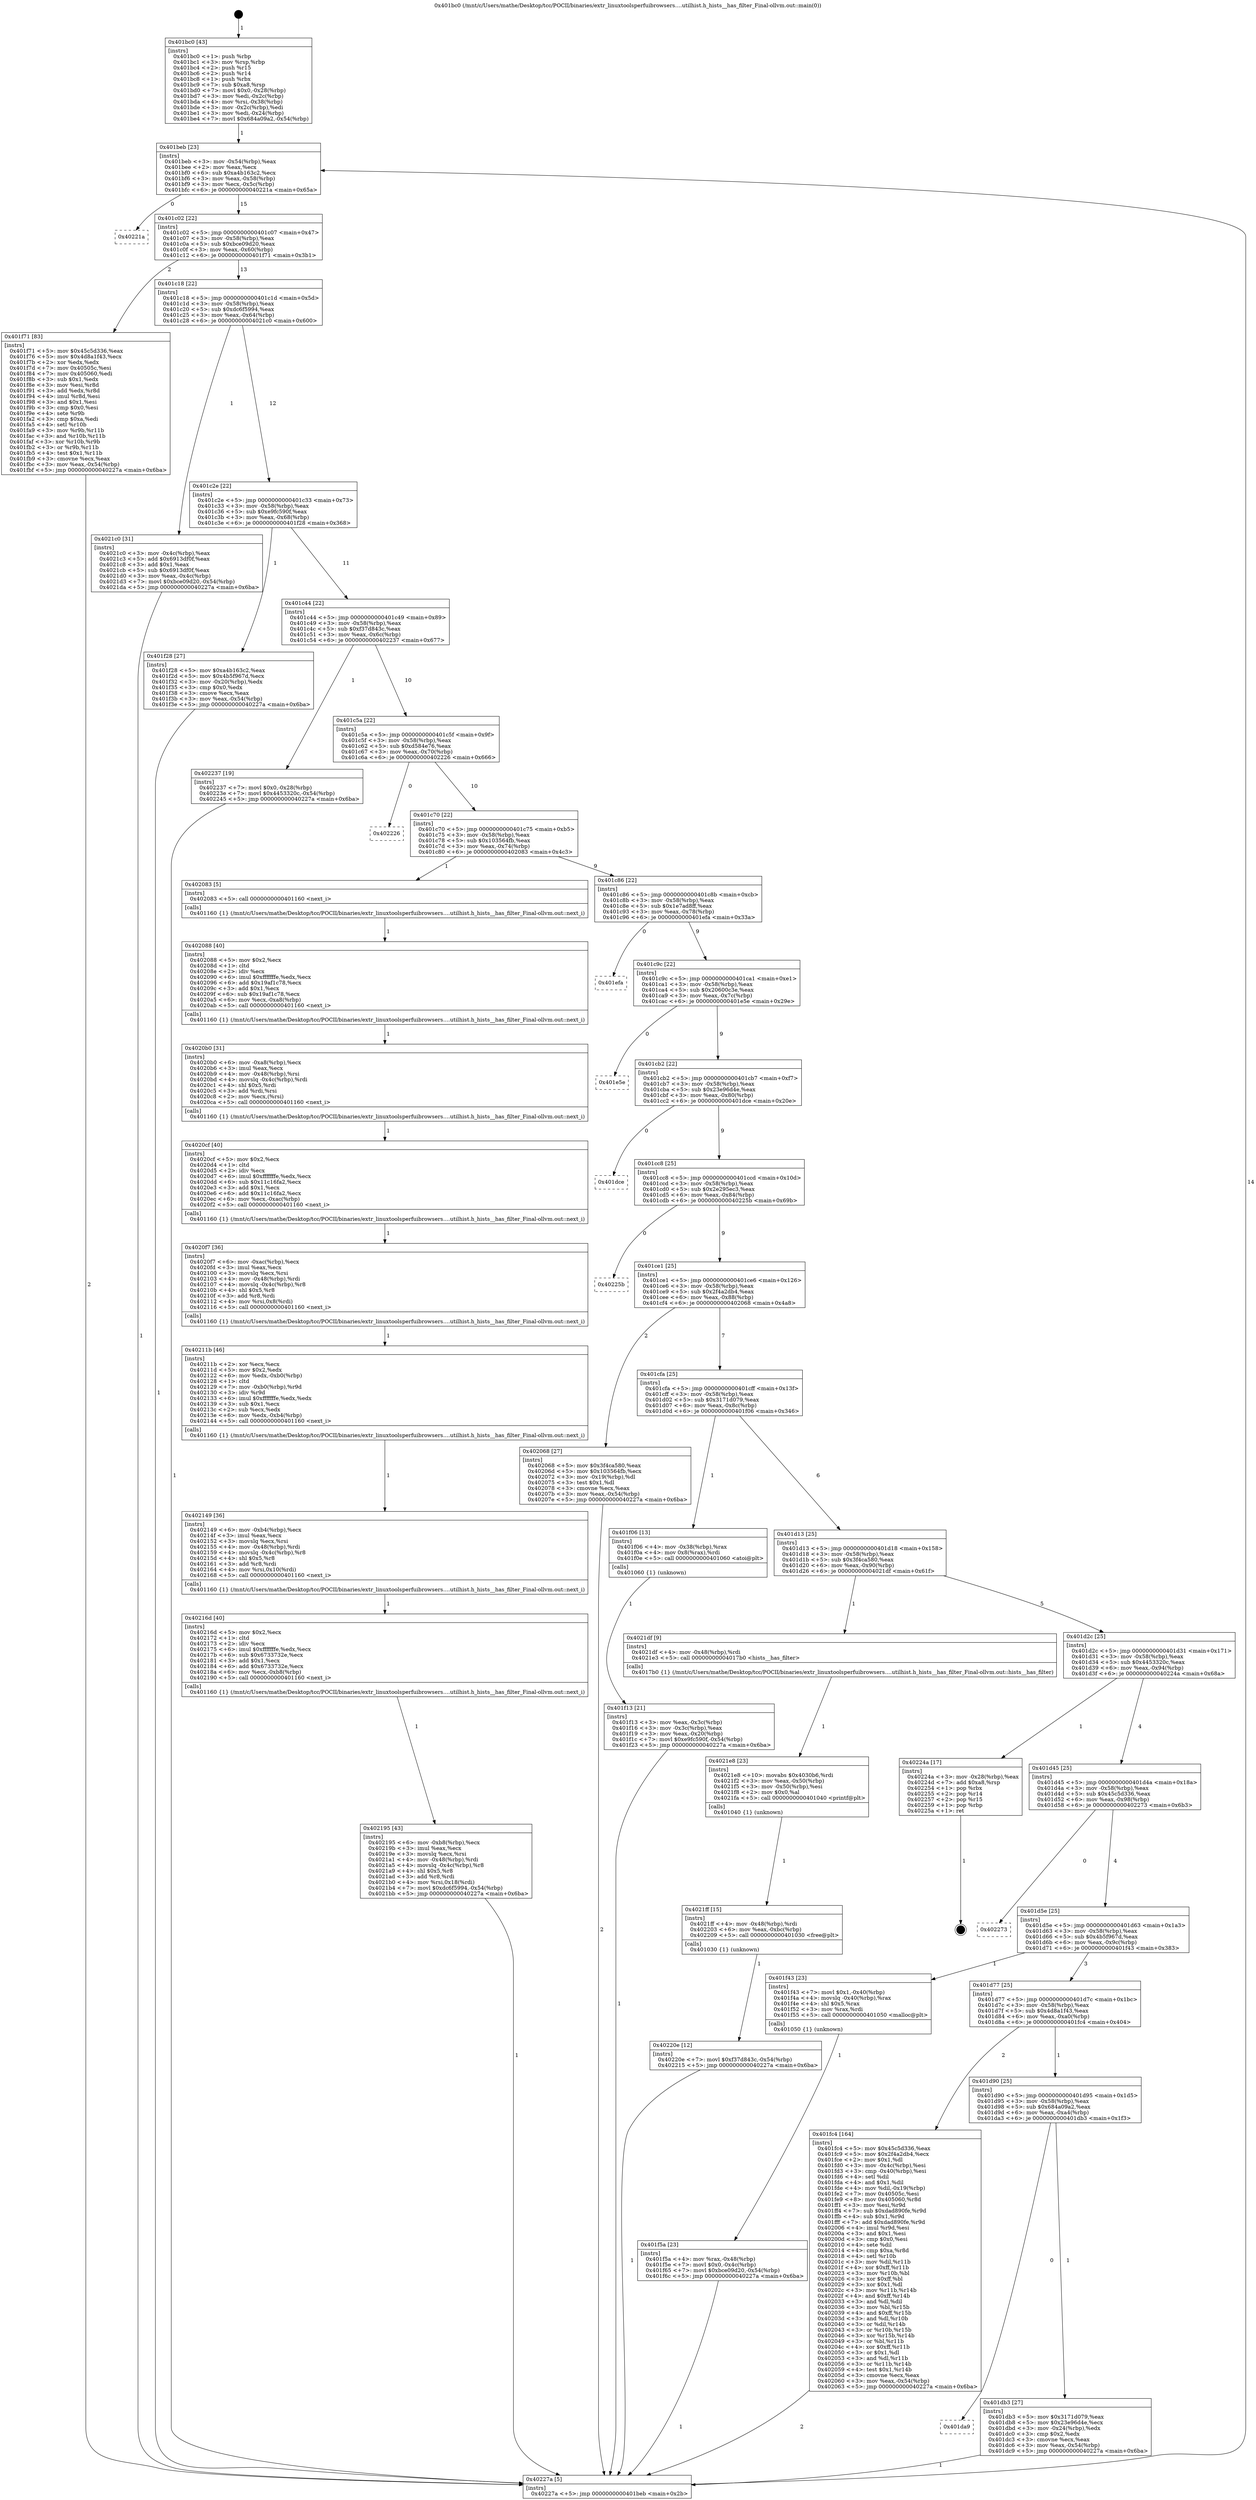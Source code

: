 digraph "0x401bc0" {
  label = "0x401bc0 (/mnt/c/Users/mathe/Desktop/tcc/POCII/binaries/extr_linuxtoolsperfuibrowsers....utilhist.h_hists__has_filter_Final-ollvm.out::main(0))"
  labelloc = "t"
  node[shape=record]

  Entry [label="",width=0.3,height=0.3,shape=circle,fillcolor=black,style=filled]
  "0x401beb" [label="{
     0x401beb [23]\l
     | [instrs]\l
     &nbsp;&nbsp;0x401beb \<+3\>: mov -0x54(%rbp),%eax\l
     &nbsp;&nbsp;0x401bee \<+2\>: mov %eax,%ecx\l
     &nbsp;&nbsp;0x401bf0 \<+6\>: sub $0xa4b163c2,%ecx\l
     &nbsp;&nbsp;0x401bf6 \<+3\>: mov %eax,-0x58(%rbp)\l
     &nbsp;&nbsp;0x401bf9 \<+3\>: mov %ecx,-0x5c(%rbp)\l
     &nbsp;&nbsp;0x401bfc \<+6\>: je 000000000040221a \<main+0x65a\>\l
  }"]
  "0x40221a" [label="{
     0x40221a\l
  }", style=dashed]
  "0x401c02" [label="{
     0x401c02 [22]\l
     | [instrs]\l
     &nbsp;&nbsp;0x401c02 \<+5\>: jmp 0000000000401c07 \<main+0x47\>\l
     &nbsp;&nbsp;0x401c07 \<+3\>: mov -0x58(%rbp),%eax\l
     &nbsp;&nbsp;0x401c0a \<+5\>: sub $0xbce09d20,%eax\l
     &nbsp;&nbsp;0x401c0f \<+3\>: mov %eax,-0x60(%rbp)\l
     &nbsp;&nbsp;0x401c12 \<+6\>: je 0000000000401f71 \<main+0x3b1\>\l
  }"]
  Exit [label="",width=0.3,height=0.3,shape=circle,fillcolor=black,style=filled,peripheries=2]
  "0x401f71" [label="{
     0x401f71 [83]\l
     | [instrs]\l
     &nbsp;&nbsp;0x401f71 \<+5\>: mov $0x45c5d336,%eax\l
     &nbsp;&nbsp;0x401f76 \<+5\>: mov $0x4d8a1f43,%ecx\l
     &nbsp;&nbsp;0x401f7b \<+2\>: xor %edx,%edx\l
     &nbsp;&nbsp;0x401f7d \<+7\>: mov 0x40505c,%esi\l
     &nbsp;&nbsp;0x401f84 \<+7\>: mov 0x405060,%edi\l
     &nbsp;&nbsp;0x401f8b \<+3\>: sub $0x1,%edx\l
     &nbsp;&nbsp;0x401f8e \<+3\>: mov %esi,%r8d\l
     &nbsp;&nbsp;0x401f91 \<+3\>: add %edx,%r8d\l
     &nbsp;&nbsp;0x401f94 \<+4\>: imul %r8d,%esi\l
     &nbsp;&nbsp;0x401f98 \<+3\>: and $0x1,%esi\l
     &nbsp;&nbsp;0x401f9b \<+3\>: cmp $0x0,%esi\l
     &nbsp;&nbsp;0x401f9e \<+4\>: sete %r9b\l
     &nbsp;&nbsp;0x401fa2 \<+3\>: cmp $0xa,%edi\l
     &nbsp;&nbsp;0x401fa5 \<+4\>: setl %r10b\l
     &nbsp;&nbsp;0x401fa9 \<+3\>: mov %r9b,%r11b\l
     &nbsp;&nbsp;0x401fac \<+3\>: and %r10b,%r11b\l
     &nbsp;&nbsp;0x401faf \<+3\>: xor %r10b,%r9b\l
     &nbsp;&nbsp;0x401fb2 \<+3\>: or %r9b,%r11b\l
     &nbsp;&nbsp;0x401fb5 \<+4\>: test $0x1,%r11b\l
     &nbsp;&nbsp;0x401fb9 \<+3\>: cmovne %ecx,%eax\l
     &nbsp;&nbsp;0x401fbc \<+3\>: mov %eax,-0x54(%rbp)\l
     &nbsp;&nbsp;0x401fbf \<+5\>: jmp 000000000040227a \<main+0x6ba\>\l
  }"]
  "0x401c18" [label="{
     0x401c18 [22]\l
     | [instrs]\l
     &nbsp;&nbsp;0x401c18 \<+5\>: jmp 0000000000401c1d \<main+0x5d\>\l
     &nbsp;&nbsp;0x401c1d \<+3\>: mov -0x58(%rbp),%eax\l
     &nbsp;&nbsp;0x401c20 \<+5\>: sub $0xdc6f5994,%eax\l
     &nbsp;&nbsp;0x401c25 \<+3\>: mov %eax,-0x64(%rbp)\l
     &nbsp;&nbsp;0x401c28 \<+6\>: je 00000000004021c0 \<main+0x600\>\l
  }"]
  "0x40220e" [label="{
     0x40220e [12]\l
     | [instrs]\l
     &nbsp;&nbsp;0x40220e \<+7\>: movl $0xf37d843c,-0x54(%rbp)\l
     &nbsp;&nbsp;0x402215 \<+5\>: jmp 000000000040227a \<main+0x6ba\>\l
  }"]
  "0x4021c0" [label="{
     0x4021c0 [31]\l
     | [instrs]\l
     &nbsp;&nbsp;0x4021c0 \<+3\>: mov -0x4c(%rbp),%eax\l
     &nbsp;&nbsp;0x4021c3 \<+5\>: add $0x6913df0f,%eax\l
     &nbsp;&nbsp;0x4021c8 \<+3\>: add $0x1,%eax\l
     &nbsp;&nbsp;0x4021cb \<+5\>: sub $0x6913df0f,%eax\l
     &nbsp;&nbsp;0x4021d0 \<+3\>: mov %eax,-0x4c(%rbp)\l
     &nbsp;&nbsp;0x4021d3 \<+7\>: movl $0xbce09d20,-0x54(%rbp)\l
     &nbsp;&nbsp;0x4021da \<+5\>: jmp 000000000040227a \<main+0x6ba\>\l
  }"]
  "0x401c2e" [label="{
     0x401c2e [22]\l
     | [instrs]\l
     &nbsp;&nbsp;0x401c2e \<+5\>: jmp 0000000000401c33 \<main+0x73\>\l
     &nbsp;&nbsp;0x401c33 \<+3\>: mov -0x58(%rbp),%eax\l
     &nbsp;&nbsp;0x401c36 \<+5\>: sub $0xe9fc590f,%eax\l
     &nbsp;&nbsp;0x401c3b \<+3\>: mov %eax,-0x68(%rbp)\l
     &nbsp;&nbsp;0x401c3e \<+6\>: je 0000000000401f28 \<main+0x368\>\l
  }"]
  "0x4021ff" [label="{
     0x4021ff [15]\l
     | [instrs]\l
     &nbsp;&nbsp;0x4021ff \<+4\>: mov -0x48(%rbp),%rdi\l
     &nbsp;&nbsp;0x402203 \<+6\>: mov %eax,-0xbc(%rbp)\l
     &nbsp;&nbsp;0x402209 \<+5\>: call 0000000000401030 \<free@plt\>\l
     | [calls]\l
     &nbsp;&nbsp;0x401030 \{1\} (unknown)\l
  }"]
  "0x401f28" [label="{
     0x401f28 [27]\l
     | [instrs]\l
     &nbsp;&nbsp;0x401f28 \<+5\>: mov $0xa4b163c2,%eax\l
     &nbsp;&nbsp;0x401f2d \<+5\>: mov $0x4b5f967d,%ecx\l
     &nbsp;&nbsp;0x401f32 \<+3\>: mov -0x20(%rbp),%edx\l
     &nbsp;&nbsp;0x401f35 \<+3\>: cmp $0x0,%edx\l
     &nbsp;&nbsp;0x401f38 \<+3\>: cmove %ecx,%eax\l
     &nbsp;&nbsp;0x401f3b \<+3\>: mov %eax,-0x54(%rbp)\l
     &nbsp;&nbsp;0x401f3e \<+5\>: jmp 000000000040227a \<main+0x6ba\>\l
  }"]
  "0x401c44" [label="{
     0x401c44 [22]\l
     | [instrs]\l
     &nbsp;&nbsp;0x401c44 \<+5\>: jmp 0000000000401c49 \<main+0x89\>\l
     &nbsp;&nbsp;0x401c49 \<+3\>: mov -0x58(%rbp),%eax\l
     &nbsp;&nbsp;0x401c4c \<+5\>: sub $0xf37d843c,%eax\l
     &nbsp;&nbsp;0x401c51 \<+3\>: mov %eax,-0x6c(%rbp)\l
     &nbsp;&nbsp;0x401c54 \<+6\>: je 0000000000402237 \<main+0x677\>\l
  }"]
  "0x4021e8" [label="{
     0x4021e8 [23]\l
     | [instrs]\l
     &nbsp;&nbsp;0x4021e8 \<+10\>: movabs $0x4030b6,%rdi\l
     &nbsp;&nbsp;0x4021f2 \<+3\>: mov %eax,-0x50(%rbp)\l
     &nbsp;&nbsp;0x4021f5 \<+3\>: mov -0x50(%rbp),%esi\l
     &nbsp;&nbsp;0x4021f8 \<+2\>: mov $0x0,%al\l
     &nbsp;&nbsp;0x4021fa \<+5\>: call 0000000000401040 \<printf@plt\>\l
     | [calls]\l
     &nbsp;&nbsp;0x401040 \{1\} (unknown)\l
  }"]
  "0x402237" [label="{
     0x402237 [19]\l
     | [instrs]\l
     &nbsp;&nbsp;0x402237 \<+7\>: movl $0x0,-0x28(%rbp)\l
     &nbsp;&nbsp;0x40223e \<+7\>: movl $0x4453320c,-0x54(%rbp)\l
     &nbsp;&nbsp;0x402245 \<+5\>: jmp 000000000040227a \<main+0x6ba\>\l
  }"]
  "0x401c5a" [label="{
     0x401c5a [22]\l
     | [instrs]\l
     &nbsp;&nbsp;0x401c5a \<+5\>: jmp 0000000000401c5f \<main+0x9f\>\l
     &nbsp;&nbsp;0x401c5f \<+3\>: mov -0x58(%rbp),%eax\l
     &nbsp;&nbsp;0x401c62 \<+5\>: sub $0xd584e76,%eax\l
     &nbsp;&nbsp;0x401c67 \<+3\>: mov %eax,-0x70(%rbp)\l
     &nbsp;&nbsp;0x401c6a \<+6\>: je 0000000000402226 \<main+0x666\>\l
  }"]
  "0x402195" [label="{
     0x402195 [43]\l
     | [instrs]\l
     &nbsp;&nbsp;0x402195 \<+6\>: mov -0xb8(%rbp),%ecx\l
     &nbsp;&nbsp;0x40219b \<+3\>: imul %eax,%ecx\l
     &nbsp;&nbsp;0x40219e \<+3\>: movslq %ecx,%rsi\l
     &nbsp;&nbsp;0x4021a1 \<+4\>: mov -0x48(%rbp),%rdi\l
     &nbsp;&nbsp;0x4021a5 \<+4\>: movslq -0x4c(%rbp),%r8\l
     &nbsp;&nbsp;0x4021a9 \<+4\>: shl $0x5,%r8\l
     &nbsp;&nbsp;0x4021ad \<+3\>: add %r8,%rdi\l
     &nbsp;&nbsp;0x4021b0 \<+4\>: mov %rsi,0x18(%rdi)\l
     &nbsp;&nbsp;0x4021b4 \<+7\>: movl $0xdc6f5994,-0x54(%rbp)\l
     &nbsp;&nbsp;0x4021bb \<+5\>: jmp 000000000040227a \<main+0x6ba\>\l
  }"]
  "0x402226" [label="{
     0x402226\l
  }", style=dashed]
  "0x401c70" [label="{
     0x401c70 [22]\l
     | [instrs]\l
     &nbsp;&nbsp;0x401c70 \<+5\>: jmp 0000000000401c75 \<main+0xb5\>\l
     &nbsp;&nbsp;0x401c75 \<+3\>: mov -0x58(%rbp),%eax\l
     &nbsp;&nbsp;0x401c78 \<+5\>: sub $0x103564fb,%eax\l
     &nbsp;&nbsp;0x401c7d \<+3\>: mov %eax,-0x74(%rbp)\l
     &nbsp;&nbsp;0x401c80 \<+6\>: je 0000000000402083 \<main+0x4c3\>\l
  }"]
  "0x40216d" [label="{
     0x40216d [40]\l
     | [instrs]\l
     &nbsp;&nbsp;0x40216d \<+5\>: mov $0x2,%ecx\l
     &nbsp;&nbsp;0x402172 \<+1\>: cltd\l
     &nbsp;&nbsp;0x402173 \<+2\>: idiv %ecx\l
     &nbsp;&nbsp;0x402175 \<+6\>: imul $0xfffffffe,%edx,%ecx\l
     &nbsp;&nbsp;0x40217b \<+6\>: sub $0x6733732e,%ecx\l
     &nbsp;&nbsp;0x402181 \<+3\>: add $0x1,%ecx\l
     &nbsp;&nbsp;0x402184 \<+6\>: add $0x6733732e,%ecx\l
     &nbsp;&nbsp;0x40218a \<+6\>: mov %ecx,-0xb8(%rbp)\l
     &nbsp;&nbsp;0x402190 \<+5\>: call 0000000000401160 \<next_i\>\l
     | [calls]\l
     &nbsp;&nbsp;0x401160 \{1\} (/mnt/c/Users/mathe/Desktop/tcc/POCII/binaries/extr_linuxtoolsperfuibrowsers....utilhist.h_hists__has_filter_Final-ollvm.out::next_i)\l
  }"]
  "0x402083" [label="{
     0x402083 [5]\l
     | [instrs]\l
     &nbsp;&nbsp;0x402083 \<+5\>: call 0000000000401160 \<next_i\>\l
     | [calls]\l
     &nbsp;&nbsp;0x401160 \{1\} (/mnt/c/Users/mathe/Desktop/tcc/POCII/binaries/extr_linuxtoolsperfuibrowsers....utilhist.h_hists__has_filter_Final-ollvm.out::next_i)\l
  }"]
  "0x401c86" [label="{
     0x401c86 [22]\l
     | [instrs]\l
     &nbsp;&nbsp;0x401c86 \<+5\>: jmp 0000000000401c8b \<main+0xcb\>\l
     &nbsp;&nbsp;0x401c8b \<+3\>: mov -0x58(%rbp),%eax\l
     &nbsp;&nbsp;0x401c8e \<+5\>: sub $0x1e7ad8ff,%eax\l
     &nbsp;&nbsp;0x401c93 \<+3\>: mov %eax,-0x78(%rbp)\l
     &nbsp;&nbsp;0x401c96 \<+6\>: je 0000000000401efa \<main+0x33a\>\l
  }"]
  "0x402149" [label="{
     0x402149 [36]\l
     | [instrs]\l
     &nbsp;&nbsp;0x402149 \<+6\>: mov -0xb4(%rbp),%ecx\l
     &nbsp;&nbsp;0x40214f \<+3\>: imul %eax,%ecx\l
     &nbsp;&nbsp;0x402152 \<+3\>: movslq %ecx,%rsi\l
     &nbsp;&nbsp;0x402155 \<+4\>: mov -0x48(%rbp),%rdi\l
     &nbsp;&nbsp;0x402159 \<+4\>: movslq -0x4c(%rbp),%r8\l
     &nbsp;&nbsp;0x40215d \<+4\>: shl $0x5,%r8\l
     &nbsp;&nbsp;0x402161 \<+3\>: add %r8,%rdi\l
     &nbsp;&nbsp;0x402164 \<+4\>: mov %rsi,0x10(%rdi)\l
     &nbsp;&nbsp;0x402168 \<+5\>: call 0000000000401160 \<next_i\>\l
     | [calls]\l
     &nbsp;&nbsp;0x401160 \{1\} (/mnt/c/Users/mathe/Desktop/tcc/POCII/binaries/extr_linuxtoolsperfuibrowsers....utilhist.h_hists__has_filter_Final-ollvm.out::next_i)\l
  }"]
  "0x401efa" [label="{
     0x401efa\l
  }", style=dashed]
  "0x401c9c" [label="{
     0x401c9c [22]\l
     | [instrs]\l
     &nbsp;&nbsp;0x401c9c \<+5\>: jmp 0000000000401ca1 \<main+0xe1\>\l
     &nbsp;&nbsp;0x401ca1 \<+3\>: mov -0x58(%rbp),%eax\l
     &nbsp;&nbsp;0x401ca4 \<+5\>: sub $0x20600c3e,%eax\l
     &nbsp;&nbsp;0x401ca9 \<+3\>: mov %eax,-0x7c(%rbp)\l
     &nbsp;&nbsp;0x401cac \<+6\>: je 0000000000401e5e \<main+0x29e\>\l
  }"]
  "0x40211b" [label="{
     0x40211b [46]\l
     | [instrs]\l
     &nbsp;&nbsp;0x40211b \<+2\>: xor %ecx,%ecx\l
     &nbsp;&nbsp;0x40211d \<+5\>: mov $0x2,%edx\l
     &nbsp;&nbsp;0x402122 \<+6\>: mov %edx,-0xb0(%rbp)\l
     &nbsp;&nbsp;0x402128 \<+1\>: cltd\l
     &nbsp;&nbsp;0x402129 \<+7\>: mov -0xb0(%rbp),%r9d\l
     &nbsp;&nbsp;0x402130 \<+3\>: idiv %r9d\l
     &nbsp;&nbsp;0x402133 \<+6\>: imul $0xfffffffe,%edx,%edx\l
     &nbsp;&nbsp;0x402139 \<+3\>: sub $0x1,%ecx\l
     &nbsp;&nbsp;0x40213c \<+2\>: sub %ecx,%edx\l
     &nbsp;&nbsp;0x40213e \<+6\>: mov %edx,-0xb4(%rbp)\l
     &nbsp;&nbsp;0x402144 \<+5\>: call 0000000000401160 \<next_i\>\l
     | [calls]\l
     &nbsp;&nbsp;0x401160 \{1\} (/mnt/c/Users/mathe/Desktop/tcc/POCII/binaries/extr_linuxtoolsperfuibrowsers....utilhist.h_hists__has_filter_Final-ollvm.out::next_i)\l
  }"]
  "0x401e5e" [label="{
     0x401e5e\l
  }", style=dashed]
  "0x401cb2" [label="{
     0x401cb2 [22]\l
     | [instrs]\l
     &nbsp;&nbsp;0x401cb2 \<+5\>: jmp 0000000000401cb7 \<main+0xf7\>\l
     &nbsp;&nbsp;0x401cb7 \<+3\>: mov -0x58(%rbp),%eax\l
     &nbsp;&nbsp;0x401cba \<+5\>: sub $0x23e96d4e,%eax\l
     &nbsp;&nbsp;0x401cbf \<+3\>: mov %eax,-0x80(%rbp)\l
     &nbsp;&nbsp;0x401cc2 \<+6\>: je 0000000000401dce \<main+0x20e\>\l
  }"]
  "0x4020f7" [label="{
     0x4020f7 [36]\l
     | [instrs]\l
     &nbsp;&nbsp;0x4020f7 \<+6\>: mov -0xac(%rbp),%ecx\l
     &nbsp;&nbsp;0x4020fd \<+3\>: imul %eax,%ecx\l
     &nbsp;&nbsp;0x402100 \<+3\>: movslq %ecx,%rsi\l
     &nbsp;&nbsp;0x402103 \<+4\>: mov -0x48(%rbp),%rdi\l
     &nbsp;&nbsp;0x402107 \<+4\>: movslq -0x4c(%rbp),%r8\l
     &nbsp;&nbsp;0x40210b \<+4\>: shl $0x5,%r8\l
     &nbsp;&nbsp;0x40210f \<+3\>: add %r8,%rdi\l
     &nbsp;&nbsp;0x402112 \<+4\>: mov %rsi,0x8(%rdi)\l
     &nbsp;&nbsp;0x402116 \<+5\>: call 0000000000401160 \<next_i\>\l
     | [calls]\l
     &nbsp;&nbsp;0x401160 \{1\} (/mnt/c/Users/mathe/Desktop/tcc/POCII/binaries/extr_linuxtoolsperfuibrowsers....utilhist.h_hists__has_filter_Final-ollvm.out::next_i)\l
  }"]
  "0x401dce" [label="{
     0x401dce\l
  }", style=dashed]
  "0x401cc8" [label="{
     0x401cc8 [25]\l
     | [instrs]\l
     &nbsp;&nbsp;0x401cc8 \<+5\>: jmp 0000000000401ccd \<main+0x10d\>\l
     &nbsp;&nbsp;0x401ccd \<+3\>: mov -0x58(%rbp),%eax\l
     &nbsp;&nbsp;0x401cd0 \<+5\>: sub $0x2e295ec3,%eax\l
     &nbsp;&nbsp;0x401cd5 \<+6\>: mov %eax,-0x84(%rbp)\l
     &nbsp;&nbsp;0x401cdb \<+6\>: je 000000000040225b \<main+0x69b\>\l
  }"]
  "0x4020cf" [label="{
     0x4020cf [40]\l
     | [instrs]\l
     &nbsp;&nbsp;0x4020cf \<+5\>: mov $0x2,%ecx\l
     &nbsp;&nbsp;0x4020d4 \<+1\>: cltd\l
     &nbsp;&nbsp;0x4020d5 \<+2\>: idiv %ecx\l
     &nbsp;&nbsp;0x4020d7 \<+6\>: imul $0xfffffffe,%edx,%ecx\l
     &nbsp;&nbsp;0x4020dd \<+6\>: sub $0x11c16fa2,%ecx\l
     &nbsp;&nbsp;0x4020e3 \<+3\>: add $0x1,%ecx\l
     &nbsp;&nbsp;0x4020e6 \<+6\>: add $0x11c16fa2,%ecx\l
     &nbsp;&nbsp;0x4020ec \<+6\>: mov %ecx,-0xac(%rbp)\l
     &nbsp;&nbsp;0x4020f2 \<+5\>: call 0000000000401160 \<next_i\>\l
     | [calls]\l
     &nbsp;&nbsp;0x401160 \{1\} (/mnt/c/Users/mathe/Desktop/tcc/POCII/binaries/extr_linuxtoolsperfuibrowsers....utilhist.h_hists__has_filter_Final-ollvm.out::next_i)\l
  }"]
  "0x40225b" [label="{
     0x40225b\l
  }", style=dashed]
  "0x401ce1" [label="{
     0x401ce1 [25]\l
     | [instrs]\l
     &nbsp;&nbsp;0x401ce1 \<+5\>: jmp 0000000000401ce6 \<main+0x126\>\l
     &nbsp;&nbsp;0x401ce6 \<+3\>: mov -0x58(%rbp),%eax\l
     &nbsp;&nbsp;0x401ce9 \<+5\>: sub $0x2f4a2db4,%eax\l
     &nbsp;&nbsp;0x401cee \<+6\>: mov %eax,-0x88(%rbp)\l
     &nbsp;&nbsp;0x401cf4 \<+6\>: je 0000000000402068 \<main+0x4a8\>\l
  }"]
  "0x4020b0" [label="{
     0x4020b0 [31]\l
     | [instrs]\l
     &nbsp;&nbsp;0x4020b0 \<+6\>: mov -0xa8(%rbp),%ecx\l
     &nbsp;&nbsp;0x4020b6 \<+3\>: imul %eax,%ecx\l
     &nbsp;&nbsp;0x4020b9 \<+4\>: mov -0x48(%rbp),%rsi\l
     &nbsp;&nbsp;0x4020bd \<+4\>: movslq -0x4c(%rbp),%rdi\l
     &nbsp;&nbsp;0x4020c1 \<+4\>: shl $0x5,%rdi\l
     &nbsp;&nbsp;0x4020c5 \<+3\>: add %rdi,%rsi\l
     &nbsp;&nbsp;0x4020c8 \<+2\>: mov %ecx,(%rsi)\l
     &nbsp;&nbsp;0x4020ca \<+5\>: call 0000000000401160 \<next_i\>\l
     | [calls]\l
     &nbsp;&nbsp;0x401160 \{1\} (/mnt/c/Users/mathe/Desktop/tcc/POCII/binaries/extr_linuxtoolsperfuibrowsers....utilhist.h_hists__has_filter_Final-ollvm.out::next_i)\l
  }"]
  "0x402068" [label="{
     0x402068 [27]\l
     | [instrs]\l
     &nbsp;&nbsp;0x402068 \<+5\>: mov $0x3f4ca580,%eax\l
     &nbsp;&nbsp;0x40206d \<+5\>: mov $0x103564fb,%ecx\l
     &nbsp;&nbsp;0x402072 \<+3\>: mov -0x19(%rbp),%dl\l
     &nbsp;&nbsp;0x402075 \<+3\>: test $0x1,%dl\l
     &nbsp;&nbsp;0x402078 \<+3\>: cmovne %ecx,%eax\l
     &nbsp;&nbsp;0x40207b \<+3\>: mov %eax,-0x54(%rbp)\l
     &nbsp;&nbsp;0x40207e \<+5\>: jmp 000000000040227a \<main+0x6ba\>\l
  }"]
  "0x401cfa" [label="{
     0x401cfa [25]\l
     | [instrs]\l
     &nbsp;&nbsp;0x401cfa \<+5\>: jmp 0000000000401cff \<main+0x13f\>\l
     &nbsp;&nbsp;0x401cff \<+3\>: mov -0x58(%rbp),%eax\l
     &nbsp;&nbsp;0x401d02 \<+5\>: sub $0x3171d079,%eax\l
     &nbsp;&nbsp;0x401d07 \<+6\>: mov %eax,-0x8c(%rbp)\l
     &nbsp;&nbsp;0x401d0d \<+6\>: je 0000000000401f06 \<main+0x346\>\l
  }"]
  "0x402088" [label="{
     0x402088 [40]\l
     | [instrs]\l
     &nbsp;&nbsp;0x402088 \<+5\>: mov $0x2,%ecx\l
     &nbsp;&nbsp;0x40208d \<+1\>: cltd\l
     &nbsp;&nbsp;0x40208e \<+2\>: idiv %ecx\l
     &nbsp;&nbsp;0x402090 \<+6\>: imul $0xfffffffe,%edx,%ecx\l
     &nbsp;&nbsp;0x402096 \<+6\>: add $0x19af1c78,%ecx\l
     &nbsp;&nbsp;0x40209c \<+3\>: add $0x1,%ecx\l
     &nbsp;&nbsp;0x40209f \<+6\>: sub $0x19af1c78,%ecx\l
     &nbsp;&nbsp;0x4020a5 \<+6\>: mov %ecx,-0xa8(%rbp)\l
     &nbsp;&nbsp;0x4020ab \<+5\>: call 0000000000401160 \<next_i\>\l
     | [calls]\l
     &nbsp;&nbsp;0x401160 \{1\} (/mnt/c/Users/mathe/Desktop/tcc/POCII/binaries/extr_linuxtoolsperfuibrowsers....utilhist.h_hists__has_filter_Final-ollvm.out::next_i)\l
  }"]
  "0x401f06" [label="{
     0x401f06 [13]\l
     | [instrs]\l
     &nbsp;&nbsp;0x401f06 \<+4\>: mov -0x38(%rbp),%rax\l
     &nbsp;&nbsp;0x401f0a \<+4\>: mov 0x8(%rax),%rdi\l
     &nbsp;&nbsp;0x401f0e \<+5\>: call 0000000000401060 \<atoi@plt\>\l
     | [calls]\l
     &nbsp;&nbsp;0x401060 \{1\} (unknown)\l
  }"]
  "0x401d13" [label="{
     0x401d13 [25]\l
     | [instrs]\l
     &nbsp;&nbsp;0x401d13 \<+5\>: jmp 0000000000401d18 \<main+0x158\>\l
     &nbsp;&nbsp;0x401d18 \<+3\>: mov -0x58(%rbp),%eax\l
     &nbsp;&nbsp;0x401d1b \<+5\>: sub $0x3f4ca580,%eax\l
     &nbsp;&nbsp;0x401d20 \<+6\>: mov %eax,-0x90(%rbp)\l
     &nbsp;&nbsp;0x401d26 \<+6\>: je 00000000004021df \<main+0x61f\>\l
  }"]
  "0x401f5a" [label="{
     0x401f5a [23]\l
     | [instrs]\l
     &nbsp;&nbsp;0x401f5a \<+4\>: mov %rax,-0x48(%rbp)\l
     &nbsp;&nbsp;0x401f5e \<+7\>: movl $0x0,-0x4c(%rbp)\l
     &nbsp;&nbsp;0x401f65 \<+7\>: movl $0xbce09d20,-0x54(%rbp)\l
     &nbsp;&nbsp;0x401f6c \<+5\>: jmp 000000000040227a \<main+0x6ba\>\l
  }"]
  "0x4021df" [label="{
     0x4021df [9]\l
     | [instrs]\l
     &nbsp;&nbsp;0x4021df \<+4\>: mov -0x48(%rbp),%rdi\l
     &nbsp;&nbsp;0x4021e3 \<+5\>: call 00000000004017b0 \<hists__has_filter\>\l
     | [calls]\l
     &nbsp;&nbsp;0x4017b0 \{1\} (/mnt/c/Users/mathe/Desktop/tcc/POCII/binaries/extr_linuxtoolsperfuibrowsers....utilhist.h_hists__has_filter_Final-ollvm.out::hists__has_filter)\l
  }"]
  "0x401d2c" [label="{
     0x401d2c [25]\l
     | [instrs]\l
     &nbsp;&nbsp;0x401d2c \<+5\>: jmp 0000000000401d31 \<main+0x171\>\l
     &nbsp;&nbsp;0x401d31 \<+3\>: mov -0x58(%rbp),%eax\l
     &nbsp;&nbsp;0x401d34 \<+5\>: sub $0x4453320c,%eax\l
     &nbsp;&nbsp;0x401d39 \<+6\>: mov %eax,-0x94(%rbp)\l
     &nbsp;&nbsp;0x401d3f \<+6\>: je 000000000040224a \<main+0x68a\>\l
  }"]
  "0x401f13" [label="{
     0x401f13 [21]\l
     | [instrs]\l
     &nbsp;&nbsp;0x401f13 \<+3\>: mov %eax,-0x3c(%rbp)\l
     &nbsp;&nbsp;0x401f16 \<+3\>: mov -0x3c(%rbp),%eax\l
     &nbsp;&nbsp;0x401f19 \<+3\>: mov %eax,-0x20(%rbp)\l
     &nbsp;&nbsp;0x401f1c \<+7\>: movl $0xe9fc590f,-0x54(%rbp)\l
     &nbsp;&nbsp;0x401f23 \<+5\>: jmp 000000000040227a \<main+0x6ba\>\l
  }"]
  "0x40224a" [label="{
     0x40224a [17]\l
     | [instrs]\l
     &nbsp;&nbsp;0x40224a \<+3\>: mov -0x28(%rbp),%eax\l
     &nbsp;&nbsp;0x40224d \<+7\>: add $0xa8,%rsp\l
     &nbsp;&nbsp;0x402254 \<+1\>: pop %rbx\l
     &nbsp;&nbsp;0x402255 \<+2\>: pop %r14\l
     &nbsp;&nbsp;0x402257 \<+2\>: pop %r15\l
     &nbsp;&nbsp;0x402259 \<+1\>: pop %rbp\l
     &nbsp;&nbsp;0x40225a \<+1\>: ret\l
  }"]
  "0x401d45" [label="{
     0x401d45 [25]\l
     | [instrs]\l
     &nbsp;&nbsp;0x401d45 \<+5\>: jmp 0000000000401d4a \<main+0x18a\>\l
     &nbsp;&nbsp;0x401d4a \<+3\>: mov -0x58(%rbp),%eax\l
     &nbsp;&nbsp;0x401d4d \<+5\>: sub $0x45c5d336,%eax\l
     &nbsp;&nbsp;0x401d52 \<+6\>: mov %eax,-0x98(%rbp)\l
     &nbsp;&nbsp;0x401d58 \<+6\>: je 0000000000402273 \<main+0x6b3\>\l
  }"]
  "0x401bc0" [label="{
     0x401bc0 [43]\l
     | [instrs]\l
     &nbsp;&nbsp;0x401bc0 \<+1\>: push %rbp\l
     &nbsp;&nbsp;0x401bc1 \<+3\>: mov %rsp,%rbp\l
     &nbsp;&nbsp;0x401bc4 \<+2\>: push %r15\l
     &nbsp;&nbsp;0x401bc6 \<+2\>: push %r14\l
     &nbsp;&nbsp;0x401bc8 \<+1\>: push %rbx\l
     &nbsp;&nbsp;0x401bc9 \<+7\>: sub $0xa8,%rsp\l
     &nbsp;&nbsp;0x401bd0 \<+7\>: movl $0x0,-0x28(%rbp)\l
     &nbsp;&nbsp;0x401bd7 \<+3\>: mov %edi,-0x2c(%rbp)\l
     &nbsp;&nbsp;0x401bda \<+4\>: mov %rsi,-0x38(%rbp)\l
     &nbsp;&nbsp;0x401bde \<+3\>: mov -0x2c(%rbp),%edi\l
     &nbsp;&nbsp;0x401be1 \<+3\>: mov %edi,-0x24(%rbp)\l
     &nbsp;&nbsp;0x401be4 \<+7\>: movl $0x684a09a2,-0x54(%rbp)\l
  }"]
  "0x402273" [label="{
     0x402273\l
  }", style=dashed]
  "0x401d5e" [label="{
     0x401d5e [25]\l
     | [instrs]\l
     &nbsp;&nbsp;0x401d5e \<+5\>: jmp 0000000000401d63 \<main+0x1a3\>\l
     &nbsp;&nbsp;0x401d63 \<+3\>: mov -0x58(%rbp),%eax\l
     &nbsp;&nbsp;0x401d66 \<+5\>: sub $0x4b5f967d,%eax\l
     &nbsp;&nbsp;0x401d6b \<+6\>: mov %eax,-0x9c(%rbp)\l
     &nbsp;&nbsp;0x401d71 \<+6\>: je 0000000000401f43 \<main+0x383\>\l
  }"]
  "0x40227a" [label="{
     0x40227a [5]\l
     | [instrs]\l
     &nbsp;&nbsp;0x40227a \<+5\>: jmp 0000000000401beb \<main+0x2b\>\l
  }"]
  "0x401f43" [label="{
     0x401f43 [23]\l
     | [instrs]\l
     &nbsp;&nbsp;0x401f43 \<+7\>: movl $0x1,-0x40(%rbp)\l
     &nbsp;&nbsp;0x401f4a \<+4\>: movslq -0x40(%rbp),%rax\l
     &nbsp;&nbsp;0x401f4e \<+4\>: shl $0x5,%rax\l
     &nbsp;&nbsp;0x401f52 \<+3\>: mov %rax,%rdi\l
     &nbsp;&nbsp;0x401f55 \<+5\>: call 0000000000401050 \<malloc@plt\>\l
     | [calls]\l
     &nbsp;&nbsp;0x401050 \{1\} (unknown)\l
  }"]
  "0x401d77" [label="{
     0x401d77 [25]\l
     | [instrs]\l
     &nbsp;&nbsp;0x401d77 \<+5\>: jmp 0000000000401d7c \<main+0x1bc\>\l
     &nbsp;&nbsp;0x401d7c \<+3\>: mov -0x58(%rbp),%eax\l
     &nbsp;&nbsp;0x401d7f \<+5\>: sub $0x4d8a1f43,%eax\l
     &nbsp;&nbsp;0x401d84 \<+6\>: mov %eax,-0xa0(%rbp)\l
     &nbsp;&nbsp;0x401d8a \<+6\>: je 0000000000401fc4 \<main+0x404\>\l
  }"]
  "0x401da9" [label="{
     0x401da9\l
  }", style=dashed]
  "0x401fc4" [label="{
     0x401fc4 [164]\l
     | [instrs]\l
     &nbsp;&nbsp;0x401fc4 \<+5\>: mov $0x45c5d336,%eax\l
     &nbsp;&nbsp;0x401fc9 \<+5\>: mov $0x2f4a2db4,%ecx\l
     &nbsp;&nbsp;0x401fce \<+2\>: mov $0x1,%dl\l
     &nbsp;&nbsp;0x401fd0 \<+3\>: mov -0x4c(%rbp),%esi\l
     &nbsp;&nbsp;0x401fd3 \<+3\>: cmp -0x40(%rbp),%esi\l
     &nbsp;&nbsp;0x401fd6 \<+4\>: setl %dil\l
     &nbsp;&nbsp;0x401fda \<+4\>: and $0x1,%dil\l
     &nbsp;&nbsp;0x401fde \<+4\>: mov %dil,-0x19(%rbp)\l
     &nbsp;&nbsp;0x401fe2 \<+7\>: mov 0x40505c,%esi\l
     &nbsp;&nbsp;0x401fe9 \<+8\>: mov 0x405060,%r8d\l
     &nbsp;&nbsp;0x401ff1 \<+3\>: mov %esi,%r9d\l
     &nbsp;&nbsp;0x401ff4 \<+7\>: sub $0xdad890fe,%r9d\l
     &nbsp;&nbsp;0x401ffb \<+4\>: sub $0x1,%r9d\l
     &nbsp;&nbsp;0x401fff \<+7\>: add $0xdad890fe,%r9d\l
     &nbsp;&nbsp;0x402006 \<+4\>: imul %r9d,%esi\l
     &nbsp;&nbsp;0x40200a \<+3\>: and $0x1,%esi\l
     &nbsp;&nbsp;0x40200d \<+3\>: cmp $0x0,%esi\l
     &nbsp;&nbsp;0x402010 \<+4\>: sete %dil\l
     &nbsp;&nbsp;0x402014 \<+4\>: cmp $0xa,%r8d\l
     &nbsp;&nbsp;0x402018 \<+4\>: setl %r10b\l
     &nbsp;&nbsp;0x40201c \<+3\>: mov %dil,%r11b\l
     &nbsp;&nbsp;0x40201f \<+4\>: xor $0xff,%r11b\l
     &nbsp;&nbsp;0x402023 \<+3\>: mov %r10b,%bl\l
     &nbsp;&nbsp;0x402026 \<+3\>: xor $0xff,%bl\l
     &nbsp;&nbsp;0x402029 \<+3\>: xor $0x1,%dl\l
     &nbsp;&nbsp;0x40202c \<+3\>: mov %r11b,%r14b\l
     &nbsp;&nbsp;0x40202f \<+4\>: and $0xff,%r14b\l
     &nbsp;&nbsp;0x402033 \<+3\>: and %dl,%dil\l
     &nbsp;&nbsp;0x402036 \<+3\>: mov %bl,%r15b\l
     &nbsp;&nbsp;0x402039 \<+4\>: and $0xff,%r15b\l
     &nbsp;&nbsp;0x40203d \<+3\>: and %dl,%r10b\l
     &nbsp;&nbsp;0x402040 \<+3\>: or %dil,%r14b\l
     &nbsp;&nbsp;0x402043 \<+3\>: or %r10b,%r15b\l
     &nbsp;&nbsp;0x402046 \<+3\>: xor %r15b,%r14b\l
     &nbsp;&nbsp;0x402049 \<+3\>: or %bl,%r11b\l
     &nbsp;&nbsp;0x40204c \<+4\>: xor $0xff,%r11b\l
     &nbsp;&nbsp;0x402050 \<+3\>: or $0x1,%dl\l
     &nbsp;&nbsp;0x402053 \<+3\>: and %dl,%r11b\l
     &nbsp;&nbsp;0x402056 \<+3\>: or %r11b,%r14b\l
     &nbsp;&nbsp;0x402059 \<+4\>: test $0x1,%r14b\l
     &nbsp;&nbsp;0x40205d \<+3\>: cmovne %ecx,%eax\l
     &nbsp;&nbsp;0x402060 \<+3\>: mov %eax,-0x54(%rbp)\l
     &nbsp;&nbsp;0x402063 \<+5\>: jmp 000000000040227a \<main+0x6ba\>\l
  }"]
  "0x401d90" [label="{
     0x401d90 [25]\l
     | [instrs]\l
     &nbsp;&nbsp;0x401d90 \<+5\>: jmp 0000000000401d95 \<main+0x1d5\>\l
     &nbsp;&nbsp;0x401d95 \<+3\>: mov -0x58(%rbp),%eax\l
     &nbsp;&nbsp;0x401d98 \<+5\>: sub $0x684a09a2,%eax\l
     &nbsp;&nbsp;0x401d9d \<+6\>: mov %eax,-0xa4(%rbp)\l
     &nbsp;&nbsp;0x401da3 \<+6\>: je 0000000000401db3 \<main+0x1f3\>\l
  }"]
  "0x401db3" [label="{
     0x401db3 [27]\l
     | [instrs]\l
     &nbsp;&nbsp;0x401db3 \<+5\>: mov $0x3171d079,%eax\l
     &nbsp;&nbsp;0x401db8 \<+5\>: mov $0x23e96d4e,%ecx\l
     &nbsp;&nbsp;0x401dbd \<+3\>: mov -0x24(%rbp),%edx\l
     &nbsp;&nbsp;0x401dc0 \<+3\>: cmp $0x2,%edx\l
     &nbsp;&nbsp;0x401dc3 \<+3\>: cmovne %ecx,%eax\l
     &nbsp;&nbsp;0x401dc6 \<+3\>: mov %eax,-0x54(%rbp)\l
     &nbsp;&nbsp;0x401dc9 \<+5\>: jmp 000000000040227a \<main+0x6ba\>\l
  }"]
  Entry -> "0x401bc0" [label=" 1"]
  "0x401beb" -> "0x40221a" [label=" 0"]
  "0x401beb" -> "0x401c02" [label=" 15"]
  "0x40224a" -> Exit [label=" 1"]
  "0x401c02" -> "0x401f71" [label=" 2"]
  "0x401c02" -> "0x401c18" [label=" 13"]
  "0x402237" -> "0x40227a" [label=" 1"]
  "0x401c18" -> "0x4021c0" [label=" 1"]
  "0x401c18" -> "0x401c2e" [label=" 12"]
  "0x40220e" -> "0x40227a" [label=" 1"]
  "0x401c2e" -> "0x401f28" [label=" 1"]
  "0x401c2e" -> "0x401c44" [label=" 11"]
  "0x4021ff" -> "0x40220e" [label=" 1"]
  "0x401c44" -> "0x402237" [label=" 1"]
  "0x401c44" -> "0x401c5a" [label=" 10"]
  "0x4021e8" -> "0x4021ff" [label=" 1"]
  "0x401c5a" -> "0x402226" [label=" 0"]
  "0x401c5a" -> "0x401c70" [label=" 10"]
  "0x4021df" -> "0x4021e8" [label=" 1"]
  "0x401c70" -> "0x402083" [label=" 1"]
  "0x401c70" -> "0x401c86" [label=" 9"]
  "0x4021c0" -> "0x40227a" [label=" 1"]
  "0x401c86" -> "0x401efa" [label=" 0"]
  "0x401c86" -> "0x401c9c" [label=" 9"]
  "0x402195" -> "0x40227a" [label=" 1"]
  "0x401c9c" -> "0x401e5e" [label=" 0"]
  "0x401c9c" -> "0x401cb2" [label=" 9"]
  "0x40216d" -> "0x402195" [label=" 1"]
  "0x401cb2" -> "0x401dce" [label=" 0"]
  "0x401cb2" -> "0x401cc8" [label=" 9"]
  "0x402149" -> "0x40216d" [label=" 1"]
  "0x401cc8" -> "0x40225b" [label=" 0"]
  "0x401cc8" -> "0x401ce1" [label=" 9"]
  "0x40211b" -> "0x402149" [label=" 1"]
  "0x401ce1" -> "0x402068" [label=" 2"]
  "0x401ce1" -> "0x401cfa" [label=" 7"]
  "0x4020f7" -> "0x40211b" [label=" 1"]
  "0x401cfa" -> "0x401f06" [label=" 1"]
  "0x401cfa" -> "0x401d13" [label=" 6"]
  "0x4020cf" -> "0x4020f7" [label=" 1"]
  "0x401d13" -> "0x4021df" [label=" 1"]
  "0x401d13" -> "0x401d2c" [label=" 5"]
  "0x4020b0" -> "0x4020cf" [label=" 1"]
  "0x401d2c" -> "0x40224a" [label=" 1"]
  "0x401d2c" -> "0x401d45" [label=" 4"]
  "0x402088" -> "0x4020b0" [label=" 1"]
  "0x401d45" -> "0x402273" [label=" 0"]
  "0x401d45" -> "0x401d5e" [label=" 4"]
  "0x402083" -> "0x402088" [label=" 1"]
  "0x401d5e" -> "0x401f43" [label=" 1"]
  "0x401d5e" -> "0x401d77" [label=" 3"]
  "0x402068" -> "0x40227a" [label=" 2"]
  "0x401d77" -> "0x401fc4" [label=" 2"]
  "0x401d77" -> "0x401d90" [label=" 1"]
  "0x401fc4" -> "0x40227a" [label=" 2"]
  "0x401d90" -> "0x401db3" [label=" 1"]
  "0x401d90" -> "0x401da9" [label=" 0"]
  "0x401db3" -> "0x40227a" [label=" 1"]
  "0x401bc0" -> "0x401beb" [label=" 1"]
  "0x40227a" -> "0x401beb" [label=" 14"]
  "0x401f06" -> "0x401f13" [label=" 1"]
  "0x401f13" -> "0x40227a" [label=" 1"]
  "0x401f28" -> "0x40227a" [label=" 1"]
  "0x401f43" -> "0x401f5a" [label=" 1"]
  "0x401f5a" -> "0x40227a" [label=" 1"]
  "0x401f71" -> "0x40227a" [label=" 2"]
}
